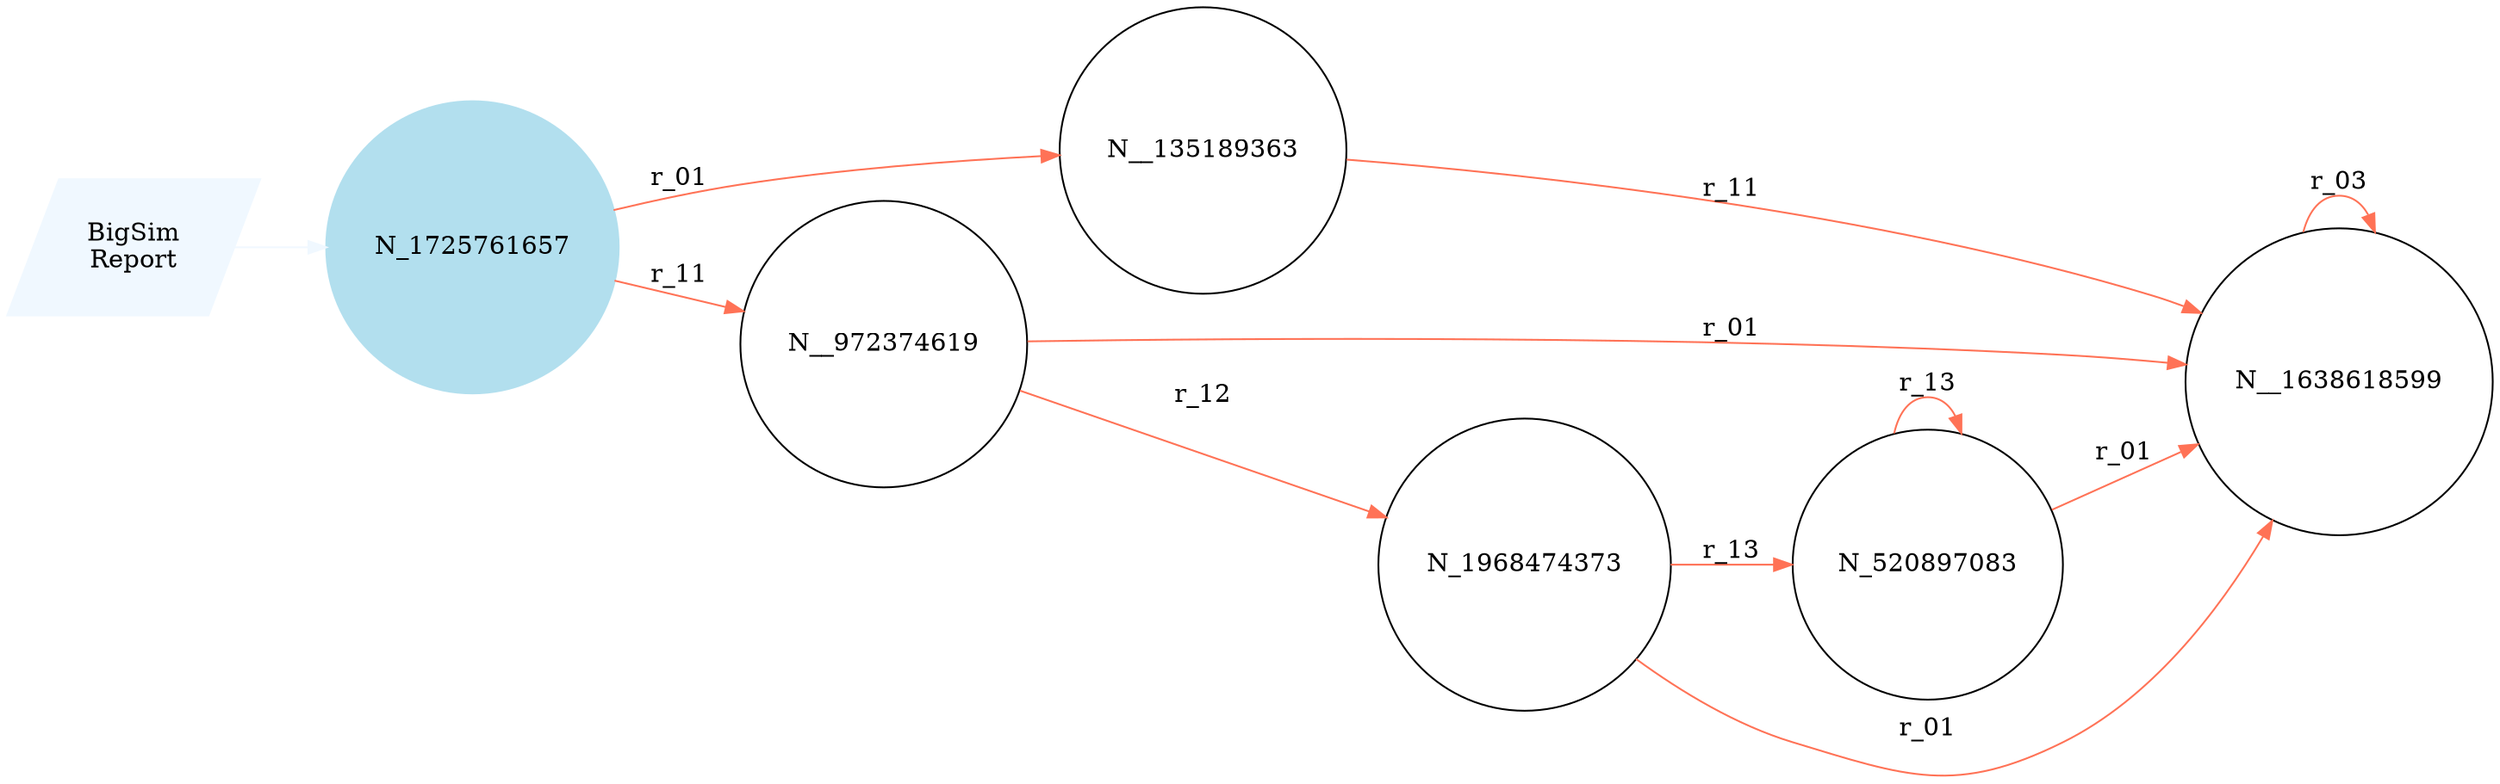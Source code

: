digraph reaction_graph {
   rankdir=LR;
   Node [shape = circle];
   BigSim_Report [shape = parallelogram color = aliceblue style=filled label="BigSim
Report"];
BigSim_Report -> N_1725761657[color = aliceblue label = ""];
 N_1725761657
 [shape=circle, color=lightblue2, style=filled];
N_520897083[ label="N_520897083"];
 N_520897083 -> N__1638618599[ color = coral1 label = "r_01"];
 N_520897083 -> N_520897083[ color = coral1 label = "r_13"];
N_1968474373[ label="N_1968474373"];
 N_1968474373 -> N__1638618599[ color = coral1 label = "r_01"];
 N_1968474373 -> N_520897083[ color = coral1 label = "r_13"];
N__135189363[ label="N__135189363"];
 N__135189363 -> N__1638618599[ color = coral1 label = "r_11"];
N__972374619[ label="N__972374619"];
 N__972374619 -> N_1968474373[ color = coral1 label = "r_12"];
 N__972374619 -> N__1638618599[ color = coral1 label = "r_01"];
N_1725761657[ label="N_1725761657"];
 N_1725761657 -> N__972374619[ color = coral1 label = "r_11"];
 N_1725761657 -> N__135189363[ color = coral1 label = "r_01"];
N__1638618599[ label="N__1638618599"];
 N__1638618599 -> N__1638618599[ color = coral1 label = "r_03"];
}
